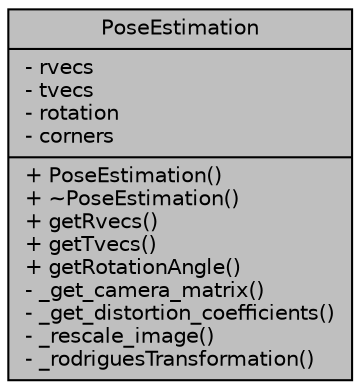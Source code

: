 digraph "PoseEstimation"
{
 // INTERACTIVE_SVG=YES
 // LATEX_PDF_SIZE
  edge [fontname="Helvetica",fontsize="10",labelfontname="Helvetica",labelfontsize="10"];
  node [fontname="Helvetica",fontsize="10",shape=record];
  Node1 [label="{PoseEstimation\n|- rvecs\l- tvecs\l- rotation\l- corners\l|+ PoseEstimation()\l+ ~PoseEstimation()\l+ getRvecs()\l+ getTvecs()\l+ getRotationAngle()\l- _get_camera_matrix()\l- _get_distortion_coefficients()\l- _rescale_image()\l- _rodriguesTransformation()\l}",height=0.2,width=0.4,color="black", fillcolor="grey75", style="filled", fontcolor="black",tooltip="Estimate the pose of the camera according to the target."];
}
